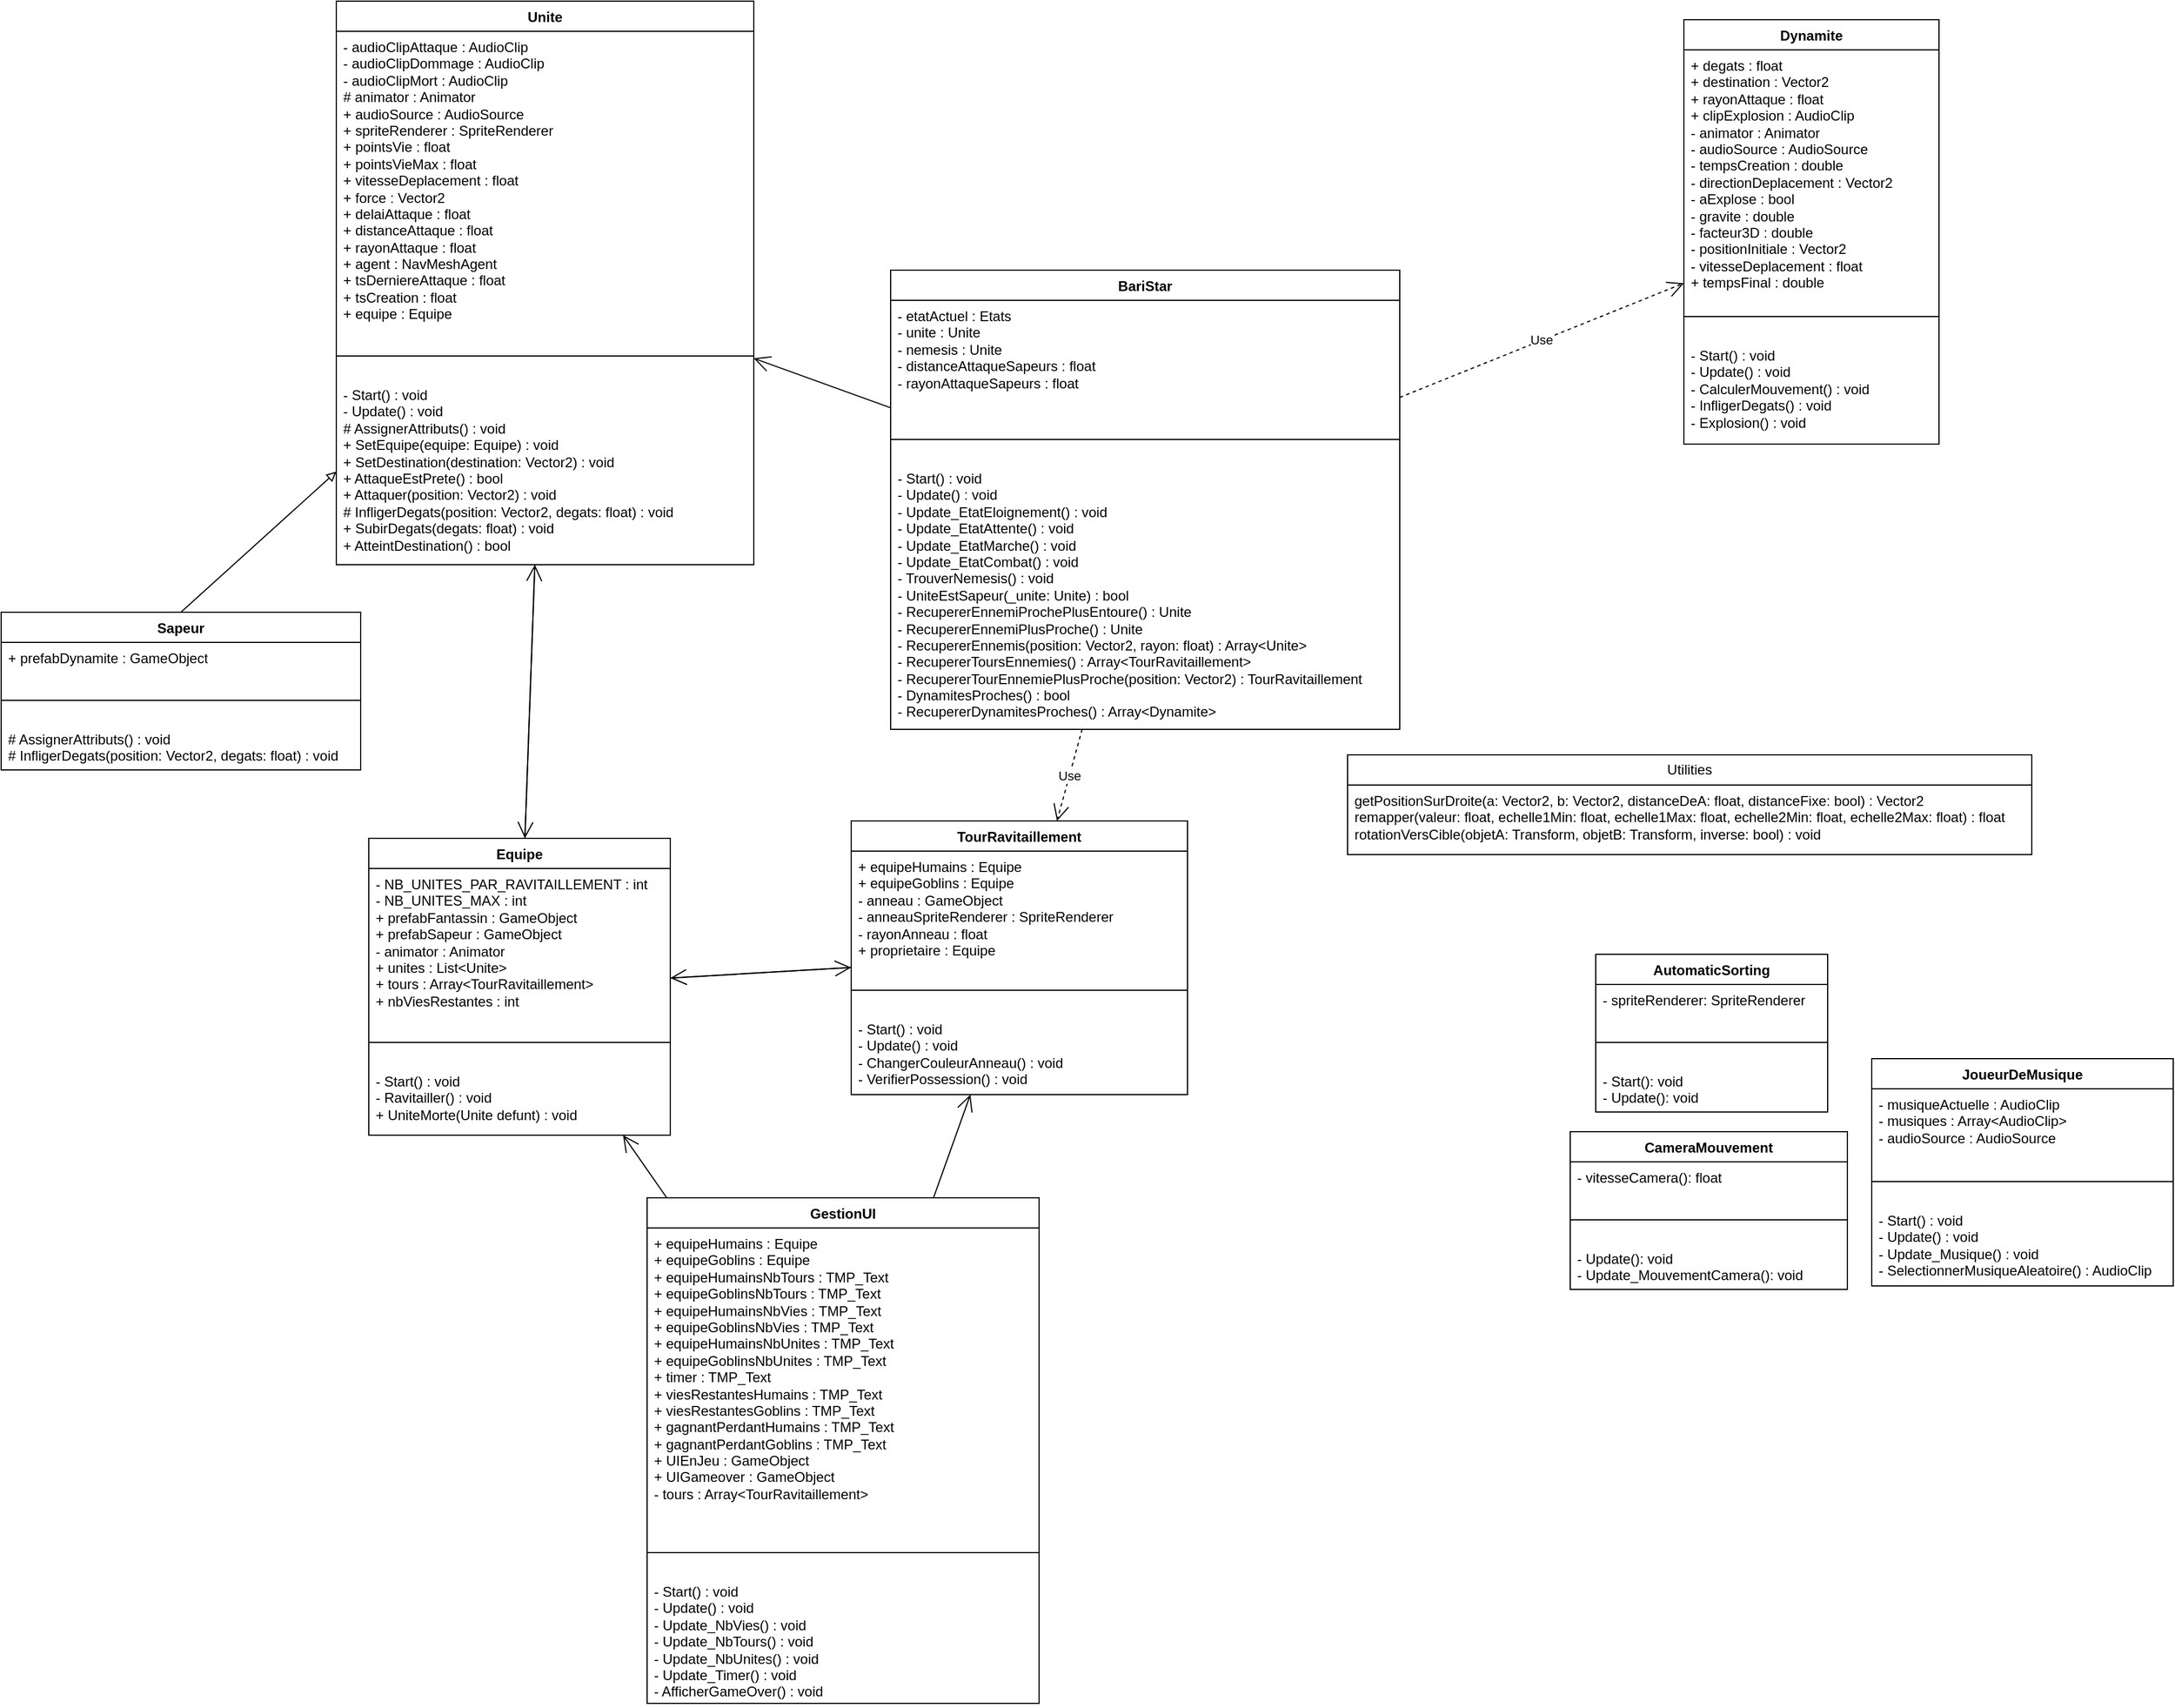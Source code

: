 <mxfile version="26.0.4">
  <diagram name="Page-1" id="-RaP4enKgM7m-6t5dI8a">
    <mxGraphModel dx="1247" dy="734" grid="1" gridSize="10" guides="1" tooltips="1" connect="1" arrows="1" fold="1" page="1" pageScale="1" pageWidth="827" pageHeight="1169" math="0" shadow="0">
      <root>
        <mxCell id="0" />
        <mxCell id="1" parent="0" />
        <mxCell id="BiOf2po6AiUSbacjIIIV-1" value="BariStar" style="swimlane;fontStyle=1;align=center;verticalAlign=top;childLayout=stackLayout;horizontal=1;startSize=26;horizontalStack=0;resizeParent=1;resizeParentMax=0;resizeLast=0;collapsible=1;marginBottom=0;whiteSpace=wrap;html=1;" parent="1" vertex="1">
          <mxGeometry x="787" y="232" width="439" height="396" as="geometry" />
        </mxCell>
        <mxCell id="BiOf2po6AiUSbacjIIIV-2" value="&lt;div&gt;&lt;span style=&quot;background-color: transparent; color: light-dark(rgb(0, 0, 0), rgb(255, 255, 255));&quot;&gt;- etatActuel : Etats&lt;/span&gt;&lt;br&gt;&lt;/div&gt;&lt;div&gt;- unite : Unite&lt;/div&gt;&lt;div&gt;- nemesis : Unite&lt;/div&gt;&lt;div&gt;- distanceAttaqueSapeurs : float&lt;/div&gt;&lt;div&gt;- rayonAttaqueSapeurs : float&lt;/div&gt;" style="text;strokeColor=none;fillColor=none;align=left;verticalAlign=top;spacingLeft=4;spacingRight=4;overflow=hidden;rotatable=0;points=[[0,0.5],[1,0.5]];portConstraint=eastwest;whiteSpace=wrap;html=1;" parent="BiOf2po6AiUSbacjIIIV-1" vertex="1">
          <mxGeometry y="26" width="439" height="100" as="geometry" />
        </mxCell>
        <mxCell id="BiOf2po6AiUSbacjIIIV-3" value="" style="line;strokeWidth=1;fillColor=none;align=left;verticalAlign=middle;spacingTop=-1;spacingLeft=3;spacingRight=3;rotatable=0;labelPosition=right;points=[];portConstraint=eastwest;strokeColor=inherit;" parent="BiOf2po6AiUSbacjIIIV-1" vertex="1">
          <mxGeometry y="126" width="439" height="40" as="geometry" />
        </mxCell>
        <mxCell id="BiOf2po6AiUSbacjIIIV-4" value="&lt;div&gt;- Start() : void&lt;/div&gt;&lt;div&gt;- Update() : void&lt;/div&gt;&lt;div&gt;- Update_EtatEloignement() : void&lt;/div&gt;&lt;div&gt;- Update_EtatAttente() : void&lt;/div&gt;&lt;div&gt;- Update_EtatMarche() : void&lt;/div&gt;&lt;div&gt;- Update_EtatCombat() : void&lt;/div&gt;&lt;div&gt;- TrouverNemesis() : void&lt;/div&gt;&lt;div&gt;- UniteEstSapeur(_unite: Unite) : bool&lt;/div&gt;&lt;div&gt;- RecupererEnnemiProchePlusEntoure() : Unite&lt;/div&gt;&lt;div&gt;- RecupererEnnemiPlusProche() : Unite&lt;/div&gt;&lt;div&gt;- RecupererEnnemis(position: Vector2, rayon: float) : Array&amp;lt;Unite&amp;gt;&lt;/div&gt;&lt;div&gt;- RecupererToursEnnemies() : Array&amp;lt;TourRavitaillement&amp;gt;&lt;/div&gt;&lt;div&gt;- RecupererTourEnnemiePlusProche(position: Vector2) : TourRavitaillement&lt;/div&gt;&lt;div&gt;- DynamitesProches() : bool&lt;/div&gt;&lt;div&gt;- RecupererDynamitesProches() : Array&amp;lt;Dynamite&amp;gt;&lt;/div&gt;" style="text;strokeColor=none;fillColor=none;align=left;verticalAlign=top;spacingLeft=4;spacingRight=4;overflow=hidden;rotatable=0;points=[[0,0.5],[1,0.5]];portConstraint=eastwest;whiteSpace=wrap;html=1;" parent="BiOf2po6AiUSbacjIIIV-1" vertex="1">
          <mxGeometry y="166" width="439" height="230" as="geometry" />
        </mxCell>
        <mxCell id="BiOf2po6AiUSbacjIIIV-5" value="AutomaticSorting" style="swimlane;fontStyle=1;align=center;verticalAlign=top;childLayout=stackLayout;horizontal=1;startSize=26;horizontalStack=0;resizeParent=1;resizeParentMax=0;resizeLast=0;collapsible=1;marginBottom=0;whiteSpace=wrap;html=1;" parent="1" vertex="1">
          <mxGeometry x="1395" y="822" width="200" height="136" as="geometry" />
        </mxCell>
        <mxCell id="BiOf2po6AiUSbacjIIIV-6" value="- spriteRenderer: SpriteRenderer" style="text;strokeColor=none;fillColor=none;align=left;verticalAlign=top;spacingLeft=4;spacingRight=4;overflow=hidden;rotatable=0;points=[[0,0.5],[1,0.5]];portConstraint=eastwest;whiteSpace=wrap;html=1;" parent="BiOf2po6AiUSbacjIIIV-5" vertex="1">
          <mxGeometry y="26" width="200" height="30" as="geometry" />
        </mxCell>
        <mxCell id="BiOf2po6AiUSbacjIIIV-7" value="" style="line;strokeWidth=1;fillColor=none;align=left;verticalAlign=middle;spacingTop=-1;spacingLeft=3;spacingRight=3;rotatable=0;labelPosition=right;points=[];portConstraint=eastwest;strokeColor=inherit;" parent="BiOf2po6AiUSbacjIIIV-5" vertex="1">
          <mxGeometry y="56" width="200" height="40" as="geometry" />
        </mxCell>
        <mxCell id="BiOf2po6AiUSbacjIIIV-8" value="- Start(): void&lt;div&gt;- Update(): void&lt;/div&gt;" style="text;strokeColor=none;fillColor=none;align=left;verticalAlign=top;spacingLeft=4;spacingRight=4;overflow=hidden;rotatable=0;points=[[0,0.5],[1,0.5]];portConstraint=eastwest;whiteSpace=wrap;html=1;" parent="BiOf2po6AiUSbacjIIIV-5" vertex="1">
          <mxGeometry y="96" width="200" height="40" as="geometry" />
        </mxCell>
        <mxCell id="BiOf2po6AiUSbacjIIIV-9" value="CameraMouvement" style="swimlane;fontStyle=1;align=center;verticalAlign=top;childLayout=stackLayout;horizontal=1;startSize=26;horizontalStack=0;resizeParent=1;resizeParentMax=0;resizeLast=0;collapsible=1;marginBottom=0;whiteSpace=wrap;html=1;" parent="1" vertex="1">
          <mxGeometry x="1373" y="975" width="239" height="136" as="geometry" />
        </mxCell>
        <mxCell id="BiOf2po6AiUSbacjIIIV-10" value="- vitesseCamera(): float" style="text;strokeColor=none;fillColor=none;align=left;verticalAlign=top;spacingLeft=4;spacingRight=4;overflow=hidden;rotatable=0;points=[[0,0.5],[1,0.5]];portConstraint=eastwest;whiteSpace=wrap;html=1;" parent="BiOf2po6AiUSbacjIIIV-9" vertex="1">
          <mxGeometry y="26" width="239" height="30" as="geometry" />
        </mxCell>
        <mxCell id="BiOf2po6AiUSbacjIIIV-11" value="" style="line;strokeWidth=1;fillColor=none;align=left;verticalAlign=middle;spacingTop=-1;spacingLeft=3;spacingRight=3;rotatable=0;labelPosition=right;points=[];portConstraint=eastwest;strokeColor=inherit;" parent="BiOf2po6AiUSbacjIIIV-9" vertex="1">
          <mxGeometry y="56" width="239" height="40" as="geometry" />
        </mxCell>
        <mxCell id="BiOf2po6AiUSbacjIIIV-12" value="- Update(): void&lt;div&gt;- Update_MouvementCamera(): void&lt;/div&gt;" style="text;strokeColor=none;fillColor=none;align=left;verticalAlign=top;spacingLeft=4;spacingRight=4;overflow=hidden;rotatable=0;points=[[0,0.5],[1,0.5]];portConstraint=eastwest;whiteSpace=wrap;html=1;" parent="BiOf2po6AiUSbacjIIIV-9" vertex="1">
          <mxGeometry y="96" width="239" height="40" as="geometry" />
        </mxCell>
        <mxCell id="BiOf2po6AiUSbacjIIIV-14" value="Dynamite" style="swimlane;fontStyle=1;align=center;verticalAlign=top;childLayout=stackLayout;horizontal=1;startSize=26;horizontalStack=0;resizeParent=1;resizeParentMax=0;resizeLast=0;collapsible=1;marginBottom=0;whiteSpace=wrap;html=1;" parent="1" vertex="1">
          <mxGeometry x="1471" y="16" width="220" height="366" as="geometry" />
        </mxCell>
        <mxCell id="BiOf2po6AiUSbacjIIIV-15" value="&lt;div&gt;+ degats : float&lt;/div&gt;&lt;div&gt;+ destination : Vector2&lt;/div&gt;&lt;div&gt;+ rayonAttaque : float&lt;/div&gt;&lt;div&gt;+ clipExplosion : AudioClip&lt;/div&gt;&lt;div&gt;- animator : Animator&lt;/div&gt;&lt;div&gt;- audioSource : AudioSource&lt;/div&gt;&lt;div&gt;- tempsCreation : double&lt;/div&gt;&lt;div&gt;- directionDeplacement : Vector2&lt;/div&gt;&lt;div&gt;- aExplose : bool&lt;/div&gt;&lt;div&gt;- gravite : double&lt;/div&gt;&lt;div&gt;- facteur3D : double&lt;/div&gt;&lt;div&gt;- positionInitiale : Vector2&lt;/div&gt;&lt;div&gt;- vitesseDeplacement : float&lt;/div&gt;&lt;div&gt;+ tempsFinal : double&lt;/div&gt;" style="text;strokeColor=none;fillColor=none;align=left;verticalAlign=top;spacingLeft=4;spacingRight=4;overflow=hidden;rotatable=0;points=[[0,0.5],[1,0.5]];portConstraint=eastwest;whiteSpace=wrap;html=1;" parent="BiOf2po6AiUSbacjIIIV-14" vertex="1">
          <mxGeometry y="26" width="220" height="210" as="geometry" />
        </mxCell>
        <mxCell id="BiOf2po6AiUSbacjIIIV-16" value="" style="line;strokeWidth=1;fillColor=none;align=left;verticalAlign=middle;spacingTop=-1;spacingLeft=3;spacingRight=3;rotatable=0;labelPosition=right;points=[];portConstraint=eastwest;strokeColor=inherit;" parent="BiOf2po6AiUSbacjIIIV-14" vertex="1">
          <mxGeometry y="236" width="220" height="40" as="geometry" />
        </mxCell>
        <mxCell id="BiOf2po6AiUSbacjIIIV-17" value="&lt;div&gt;- Start() : void&lt;/div&gt;&lt;div&gt;- Update() : void&lt;/div&gt;&lt;div&gt;- CalculerMouvement() : void&lt;/div&gt;&lt;div&gt;- InfligerDegats() : void&lt;/div&gt;&lt;div&gt;- Explosion() : void&lt;/div&gt;" style="text;strokeColor=none;fillColor=none;align=left;verticalAlign=top;spacingLeft=4;spacingRight=4;overflow=hidden;rotatable=0;points=[[0,0.5],[1,0.5]];portConstraint=eastwest;whiteSpace=wrap;html=1;" parent="BiOf2po6AiUSbacjIIIV-14" vertex="1">
          <mxGeometry y="276" width="220" height="90" as="geometry" />
        </mxCell>
        <mxCell id="BiOf2po6AiUSbacjIIIV-18" value="Equipe" style="swimlane;fontStyle=1;align=center;verticalAlign=top;childLayout=stackLayout;horizontal=1;startSize=26;horizontalStack=0;resizeParent=1;resizeParentMax=0;resizeLast=0;collapsible=1;marginBottom=0;whiteSpace=wrap;html=1;" parent="1" vertex="1">
          <mxGeometry x="337" y="722" width="260" height="256" as="geometry" />
        </mxCell>
        <mxCell id="BiOf2po6AiUSbacjIIIV-19" value="&lt;div&gt;- NB_UNITES_PAR_RAVITAILLEMENT : int&lt;/div&gt;&lt;div&gt;- NB_UNITES_MAX : int&lt;/div&gt;&lt;div&gt;+ prefabFantassin : GameObject&lt;/div&gt;&lt;div&gt;+ prefabSapeur : GameObject&lt;/div&gt;&lt;div&gt;- animator : Animator&lt;/div&gt;&lt;div&gt;+ unites : List&amp;lt;Unite&amp;gt;&lt;/div&gt;&lt;div&gt;+ tours : Array&amp;lt;TourRavitaillement&amp;gt;&lt;/div&gt;&lt;div&gt;+ nbViesRestantes : int&lt;/div&gt;" style="text;strokeColor=none;fillColor=none;align=left;verticalAlign=top;spacingLeft=4;spacingRight=4;overflow=hidden;rotatable=0;points=[[0,0.5],[1,0.5]];portConstraint=eastwest;whiteSpace=wrap;html=1;" parent="BiOf2po6AiUSbacjIIIV-18" vertex="1">
          <mxGeometry y="26" width="260" height="130" as="geometry" />
        </mxCell>
        <mxCell id="BiOf2po6AiUSbacjIIIV-20" value="" style="line;strokeWidth=1;fillColor=none;align=left;verticalAlign=middle;spacingTop=-1;spacingLeft=3;spacingRight=3;rotatable=0;labelPosition=right;points=[];portConstraint=eastwest;strokeColor=inherit;" parent="BiOf2po6AiUSbacjIIIV-18" vertex="1">
          <mxGeometry y="156" width="260" height="40" as="geometry" />
        </mxCell>
        <mxCell id="BiOf2po6AiUSbacjIIIV-21" value="&lt;div&gt;- Start() : void&lt;/div&gt;&lt;div&gt;- Ravitailler() : void&lt;/div&gt;&lt;div&gt;+ UniteMorte(Unite defunt) : void&lt;/div&gt;" style="text;strokeColor=none;fillColor=none;align=left;verticalAlign=top;spacingLeft=4;spacingRight=4;overflow=hidden;rotatable=0;points=[[0,0.5],[1,0.5]];portConstraint=eastwest;whiteSpace=wrap;html=1;" parent="BiOf2po6AiUSbacjIIIV-18" vertex="1">
          <mxGeometry y="196" width="260" height="60" as="geometry" />
        </mxCell>
        <mxCell id="BiOf2po6AiUSbacjIIIV-22" value="JoueurDeMusique" style="swimlane;fontStyle=1;align=center;verticalAlign=top;childLayout=stackLayout;horizontal=1;startSize=26;horizontalStack=0;resizeParent=1;resizeParentMax=0;resizeLast=0;collapsible=1;marginBottom=0;whiteSpace=wrap;html=1;" parent="1" vertex="1">
          <mxGeometry x="1633" y="912" width="260" height="196" as="geometry" />
        </mxCell>
        <mxCell id="BiOf2po6AiUSbacjIIIV-23" value="&lt;div&gt;- musiqueActuelle : AudioClip&lt;/div&gt;&lt;div&gt;- musiques : Array&amp;lt;AudioClip&amp;gt;&lt;/div&gt;&lt;div&gt;- audioSource : AudioSource&lt;/div&gt;" style="text;strokeColor=none;fillColor=none;align=left;verticalAlign=top;spacingLeft=4;spacingRight=4;overflow=hidden;rotatable=0;points=[[0,0.5],[1,0.5]];portConstraint=eastwest;whiteSpace=wrap;html=1;" parent="BiOf2po6AiUSbacjIIIV-22" vertex="1">
          <mxGeometry y="26" width="260" height="60" as="geometry" />
        </mxCell>
        <mxCell id="BiOf2po6AiUSbacjIIIV-24" value="" style="line;strokeWidth=1;fillColor=none;align=left;verticalAlign=middle;spacingTop=-1;spacingLeft=3;spacingRight=3;rotatable=0;labelPosition=right;points=[];portConstraint=eastwest;strokeColor=inherit;" parent="BiOf2po6AiUSbacjIIIV-22" vertex="1">
          <mxGeometry y="86" width="260" height="40" as="geometry" />
        </mxCell>
        <mxCell id="BiOf2po6AiUSbacjIIIV-25" value="&lt;div&gt;- Start() : void&lt;/div&gt;&lt;div&gt;- Update() : void&lt;/div&gt;&lt;div&gt;- Update_Musique() : void&lt;/div&gt;&lt;div&gt;- SelectionnerMusiqueAleatoire() : AudioClip&lt;/div&gt;" style="text;strokeColor=none;fillColor=none;align=left;verticalAlign=top;spacingLeft=4;spacingRight=4;overflow=hidden;rotatable=0;points=[[0,0.5],[1,0.5]];portConstraint=eastwest;whiteSpace=wrap;html=1;" parent="BiOf2po6AiUSbacjIIIV-22" vertex="1">
          <mxGeometry y="126" width="260" height="70" as="geometry" />
        </mxCell>
        <mxCell id="BiOf2po6AiUSbacjIIIV-26" value="Sapeur" style="swimlane;fontStyle=1;align=center;verticalAlign=top;childLayout=stackLayout;horizontal=1;startSize=26;horizontalStack=0;resizeParent=1;resizeParentMax=0;resizeLast=0;collapsible=1;marginBottom=0;whiteSpace=wrap;html=1;" parent="1" vertex="1">
          <mxGeometry x="20" y="527" width="310" height="136" as="geometry" />
        </mxCell>
        <mxCell id="BiOf2po6AiUSbacjIIIV-27" value="+ prefabDynamite : GameObject" style="text;strokeColor=none;fillColor=none;align=left;verticalAlign=top;spacingLeft=4;spacingRight=4;overflow=hidden;rotatable=0;points=[[0,0.5],[1,0.5]];portConstraint=eastwest;whiteSpace=wrap;html=1;" parent="BiOf2po6AiUSbacjIIIV-26" vertex="1">
          <mxGeometry y="26" width="310" height="30" as="geometry" />
        </mxCell>
        <mxCell id="BiOf2po6AiUSbacjIIIV-28" value="" style="line;strokeWidth=1;fillColor=none;align=left;verticalAlign=middle;spacingTop=-1;spacingLeft=3;spacingRight=3;rotatable=0;labelPosition=right;points=[];portConstraint=eastwest;strokeColor=inherit;" parent="BiOf2po6AiUSbacjIIIV-26" vertex="1">
          <mxGeometry y="56" width="310" height="40" as="geometry" />
        </mxCell>
        <mxCell id="BiOf2po6AiUSbacjIIIV-29" value="&lt;div&gt;# AssignerAttributs() : void&lt;/div&gt;&lt;div&gt;# InfligerDegats(position: Vector2, degats: float) : void&lt;/div&gt;" style="text;strokeColor=none;fillColor=none;align=left;verticalAlign=top;spacingLeft=4;spacingRight=4;overflow=hidden;rotatable=0;points=[[0,0.5],[1,0.5]];portConstraint=eastwest;whiteSpace=wrap;html=1;" parent="BiOf2po6AiUSbacjIIIV-26" vertex="1">
          <mxGeometry y="96" width="310" height="40" as="geometry" />
        </mxCell>
        <mxCell id="BiOf2po6AiUSbacjIIIV-30" value="TourRavitaillement" style="swimlane;fontStyle=1;align=center;verticalAlign=top;childLayout=stackLayout;horizontal=1;startSize=26;horizontalStack=0;resizeParent=1;resizeParentMax=0;resizeLast=0;collapsible=1;marginBottom=0;whiteSpace=wrap;html=1;" parent="1" vertex="1">
          <mxGeometry x="753" y="707" width="290" height="236" as="geometry" />
        </mxCell>
        <mxCell id="BiOf2po6AiUSbacjIIIV-31" value="&lt;div&gt;+ equipeHumains : Equipe&lt;/div&gt;&lt;div&gt;+ equipeGoblins : Equipe&lt;/div&gt;&lt;div&gt;- anneau : GameObject&lt;/div&gt;&lt;div&gt;- anneauSpriteRenderer : SpriteRenderer&lt;/div&gt;&lt;div&gt;- rayonAnneau : float&lt;/div&gt;&lt;div&gt;+ proprietaire : Equipe&lt;/div&gt;" style="text;strokeColor=none;fillColor=none;align=left;verticalAlign=top;spacingLeft=4;spacingRight=4;overflow=hidden;rotatable=0;points=[[0,0.5],[1,0.5]];portConstraint=eastwest;whiteSpace=wrap;html=1;" parent="BiOf2po6AiUSbacjIIIV-30" vertex="1">
          <mxGeometry y="26" width="290" height="100" as="geometry" />
        </mxCell>
        <mxCell id="BiOf2po6AiUSbacjIIIV-32" value="" style="line;strokeWidth=1;fillColor=none;align=left;verticalAlign=middle;spacingTop=-1;spacingLeft=3;spacingRight=3;rotatable=0;labelPosition=right;points=[];portConstraint=eastwest;strokeColor=inherit;" parent="BiOf2po6AiUSbacjIIIV-30" vertex="1">
          <mxGeometry y="126" width="290" height="40" as="geometry" />
        </mxCell>
        <mxCell id="BiOf2po6AiUSbacjIIIV-33" value="&lt;div&gt;- Start() : void&lt;/div&gt;&lt;div&gt;- Update() : void&lt;/div&gt;&lt;div&gt;- ChangerCouleurAnneau() : void&lt;/div&gt;&lt;div&gt;- VerifierPossession() : void&lt;/div&gt;" style="text;strokeColor=none;fillColor=none;align=left;verticalAlign=top;spacingLeft=4;spacingRight=4;overflow=hidden;rotatable=0;points=[[0,0.5],[1,0.5]];portConstraint=eastwest;whiteSpace=wrap;html=1;" parent="BiOf2po6AiUSbacjIIIV-30" vertex="1">
          <mxGeometry y="166" width="290" height="70" as="geometry" />
        </mxCell>
        <mxCell id="BiOf2po6AiUSbacjIIIV-34" value="Unite" style="swimlane;fontStyle=1;align=center;verticalAlign=top;childLayout=stackLayout;horizontal=1;startSize=26;horizontalStack=0;resizeParent=1;resizeParentMax=0;resizeLast=0;collapsible=1;marginBottom=0;whiteSpace=wrap;html=1;" parent="1" vertex="1">
          <mxGeometry x="309" width="360" height="486" as="geometry" />
        </mxCell>
        <mxCell id="BiOf2po6AiUSbacjIIIV-35" value="&lt;div&gt;- audioClipAttaque : AudioClip&lt;/div&gt;&lt;div&gt;- audioClipDommage : AudioClip&lt;/div&gt;&lt;div&gt;- audioClipMort : AudioClip&lt;/div&gt;&lt;div&gt;# animator : Animator&lt;/div&gt;&lt;div&gt;+ audioSource : AudioSource&lt;/div&gt;&lt;div&gt;+ spriteRenderer : SpriteRenderer&lt;/div&gt;&lt;div&gt;&lt;span style=&quot;background-color: transparent; color: light-dark(rgb(0, 0, 0), rgb(255, 255, 255));&quot;&gt;+&lt;/span&gt;&lt;span style=&quot;background-color: transparent; color: light-dark(rgb(0, 0, 0), rgb(255, 255, 255));&quot;&gt;&amp;nbsp;&lt;/span&gt;pointsVie : float&lt;/div&gt;&lt;div&gt;&lt;span style=&quot;background-color: transparent; color: light-dark(rgb(0, 0, 0), rgb(255, 255, 255));&quot;&gt;+&lt;/span&gt;&lt;span style=&quot;background-color: transparent; color: light-dark(rgb(0, 0, 0), rgb(255, 255, 255));&quot;&gt;&amp;nbsp;&lt;/span&gt;pointsVieMax : float&lt;/div&gt;&lt;div&gt;&lt;span style=&quot;background-color: transparent; color: light-dark(rgb(0, 0, 0), rgb(255, 255, 255));&quot;&gt;+&lt;/span&gt;&lt;span style=&quot;background-color: transparent; color: light-dark(rgb(0, 0, 0), rgb(255, 255, 255));&quot;&gt;&amp;nbsp;&lt;/span&gt;vitesseDeplacement : float&lt;/div&gt;&lt;div&gt;&lt;span style=&quot;background-color: transparent; color: light-dark(rgb(0, 0, 0), rgb(255, 255, 255));&quot;&gt;+&lt;/span&gt;&lt;span style=&quot;background-color: transparent; color: light-dark(rgb(0, 0, 0), rgb(255, 255, 255));&quot;&gt;&amp;nbsp;&lt;/span&gt;force : Vector2&lt;/div&gt;&lt;div&gt;&lt;span style=&quot;background-color: transparent; color: light-dark(rgb(0, 0, 0), rgb(255, 255, 255));&quot;&gt;+&lt;/span&gt;&lt;span style=&quot;background-color: transparent; color: light-dark(rgb(0, 0, 0), rgb(255, 255, 255));&quot;&gt;&amp;nbsp;&lt;/span&gt;delaiAttaque : float&lt;/div&gt;&lt;div&gt;&lt;span style=&quot;background-color: transparent; color: light-dark(rgb(0, 0, 0), rgb(255, 255, 255));&quot;&gt;+&lt;/span&gt;&lt;span style=&quot;background-color: transparent; color: light-dark(rgb(0, 0, 0), rgb(255, 255, 255));&quot;&gt;&amp;nbsp;&lt;/span&gt;distanceAttaque : float&lt;/div&gt;&lt;div&gt;&lt;span style=&quot;background-color: transparent; color: light-dark(rgb(0, 0, 0), rgb(255, 255, 255));&quot;&gt;+&lt;/span&gt;&lt;span style=&quot;background-color: transparent; color: light-dark(rgb(0, 0, 0), rgb(255, 255, 255));&quot;&gt;&amp;nbsp;&lt;/span&gt;rayonAttaque : float&lt;/div&gt;&lt;div&gt;&lt;span style=&quot;background-color: transparent; color: light-dark(rgb(0, 0, 0), rgb(255, 255, 255));&quot;&gt;+&lt;/span&gt;&lt;span style=&quot;background-color: transparent; color: light-dark(rgb(0, 0, 0), rgb(255, 255, 255));&quot;&gt;&amp;nbsp;&lt;/span&gt;agent : NavMeshAgent&lt;/div&gt;&lt;div&gt;&lt;span style=&quot;background-color: transparent; color: light-dark(rgb(0, 0, 0), rgb(255, 255, 255));&quot;&gt;+&lt;/span&gt;&lt;span style=&quot;background-color: transparent; color: light-dark(rgb(0, 0, 0), rgb(255, 255, 255));&quot;&gt;&amp;nbsp;&lt;/span&gt;tsDerniereAttaque : float&lt;/div&gt;&lt;div&gt;&lt;span style=&quot;background-color: transparent; color: light-dark(rgb(0, 0, 0), rgb(255, 255, 255));&quot;&gt;+&lt;/span&gt;&lt;span style=&quot;background-color: transparent; color: light-dark(rgb(0, 0, 0), rgb(255, 255, 255));&quot;&gt;&amp;nbsp;&lt;/span&gt;tsCreation : float&lt;/div&gt;&lt;div&gt;&lt;span style=&quot;background-color: transparent; color: light-dark(rgb(0, 0, 0), rgb(255, 255, 255));&quot;&gt;+&lt;/span&gt;&lt;span style=&quot;background-color: transparent; color: light-dark(rgb(0, 0, 0), rgb(255, 255, 255));&quot;&gt;&amp;nbsp;&lt;/span&gt;equipe : Equipe&lt;/div&gt;" style="text;strokeColor=none;fillColor=none;align=left;verticalAlign=top;spacingLeft=4;spacingRight=4;overflow=hidden;rotatable=0;points=[[0,0.5],[1,0.5]];portConstraint=eastwest;whiteSpace=wrap;html=1;" parent="BiOf2po6AiUSbacjIIIV-34" vertex="1">
          <mxGeometry y="26" width="360" height="260" as="geometry" />
        </mxCell>
        <mxCell id="BiOf2po6AiUSbacjIIIV-36" value="" style="line;strokeWidth=1;fillColor=none;align=left;verticalAlign=middle;spacingTop=-1;spacingLeft=3;spacingRight=3;rotatable=0;labelPosition=right;points=[];portConstraint=eastwest;strokeColor=inherit;" parent="BiOf2po6AiUSbacjIIIV-34" vertex="1">
          <mxGeometry y="286" width="360" height="40" as="geometry" />
        </mxCell>
        <mxCell id="BiOf2po6AiUSbacjIIIV-37" value="&lt;div&gt;- Start() : void&lt;/div&gt;&lt;div&gt;- Update() : void&lt;/div&gt;&lt;div&gt;# AssignerAttributs() : void&lt;/div&gt;&lt;div&gt;+ SetEquipe(equipe: Equipe) : void&lt;/div&gt;&lt;div&gt;+ SetDestination(destination:&amp;nbsp;&lt;span style=&quot;background-color: transparent; color: light-dark(rgb(0, 0, 0), rgb(255, 255, 255));&quot;&gt;Vector2&lt;/span&gt;&lt;span style=&quot;background-color: transparent; color: light-dark(rgb(0, 0, 0), rgb(255, 255, 255));&quot;&gt;) : void&lt;/span&gt;&lt;/div&gt;&lt;div&gt;+ AttaqueEstPrete() : bool&lt;/div&gt;&lt;div&gt;+ Attaquer(position:&amp;nbsp;&lt;span style=&quot;background-color: transparent; color: light-dark(rgb(0, 0, 0), rgb(255, 255, 255));&quot;&gt;Vector2&lt;/span&gt;&lt;span style=&quot;background-color: transparent; color: light-dark(rgb(0, 0, 0), rgb(255, 255, 255));&quot;&gt;) : void&lt;/span&gt;&lt;/div&gt;&lt;div&gt;# InfligerDegats(position:&amp;nbsp;&lt;span style=&quot;background-color: transparent; color: light-dark(rgb(0, 0, 0), rgb(255, 255, 255));&quot;&gt;Vector2&lt;/span&gt;&lt;span style=&quot;background-color: transparent; color: light-dark(rgb(0, 0, 0), rgb(255, 255, 255));&quot;&gt;, degats:&amp;nbsp;&lt;/span&gt;&lt;span style=&quot;background-color: transparent; color: light-dark(rgb(0, 0, 0), rgb(255, 255, 255));&quot;&gt;float&lt;/span&gt;&lt;span style=&quot;background-color: transparent; color: light-dark(rgb(0, 0, 0), rgb(255, 255, 255));&quot;&gt;) : void&lt;/span&gt;&lt;/div&gt;&lt;div&gt;+ SubirDegats(degats: float) : void&lt;/div&gt;&lt;div&gt;+ AtteintDestination() : bool&lt;/div&gt;" style="text;strokeColor=none;fillColor=none;align=left;verticalAlign=top;spacingLeft=4;spacingRight=4;overflow=hidden;rotatable=0;points=[[0,0.5],[1,0.5]];portConstraint=eastwest;whiteSpace=wrap;html=1;" parent="BiOf2po6AiUSbacjIIIV-34" vertex="1">
          <mxGeometry y="326" width="360" height="160" as="geometry" />
        </mxCell>
        <mxCell id="BiOf2po6AiUSbacjIIIV-42" value="Utilities" style="swimlane;fontStyle=0;childLayout=stackLayout;horizontal=1;startSize=26;fillColor=none;horizontalStack=0;resizeParent=1;resizeParentMax=0;resizeLast=0;collapsible=1;marginBottom=0;whiteSpace=wrap;html=1;" parent="1" vertex="1">
          <mxGeometry x="1181" y="650" width="590" height="86" as="geometry" />
        </mxCell>
        <mxCell id="BiOf2po6AiUSbacjIIIV-43" value="&lt;div&gt;&lt;div&gt;getPositionSurDroite(a: Vector2, b: Vector2, distanceDeA: float, distanceFixe: bool) : Vector2&lt;/div&gt;&lt;div&gt;remapper(valeur: float, echelle1Min: float, echelle1Max: float, echelle2Min: float, echelle2Max: float) : float&lt;/div&gt;&lt;div&gt;rotationVersCible(objetA: Transform, objetB: Transform, inverse: bool) : void&lt;/div&gt;&lt;/div&gt;" style="text;strokeColor=none;fillColor=none;align=left;verticalAlign=top;spacingLeft=4;spacingRight=4;overflow=hidden;rotatable=0;points=[[0,0.5],[1,0.5]];portConstraint=eastwest;whiteSpace=wrap;html=1;" parent="BiOf2po6AiUSbacjIIIV-42" vertex="1">
          <mxGeometry y="26" width="590" height="60" as="geometry" />
        </mxCell>
        <mxCell id="PJHgy2r0nYmPxbBbY7S4-1" value="" style="endArrow=block;html=1;rounded=0;exitX=0.5;exitY=0;exitDx=0;exitDy=0;strokeColor=default;endFill=0;" parent="1" source="BiOf2po6AiUSbacjIIIV-26" target="BiOf2po6AiUSbacjIIIV-34" edge="1">
          <mxGeometry width="50" height="50" relative="1" as="geometry">
            <mxPoint x="755" y="682" as="sourcePoint" />
            <mxPoint x="805" y="632" as="targetPoint" />
          </mxGeometry>
        </mxCell>
        <mxCell id="PJHgy2r0nYmPxbBbY7S4-2" value="" style="endArrow=open;endFill=1;endSize=12;html=1;rounded=0;" parent="1" source="BiOf2po6AiUSbacjIIIV-18" target="BiOf2po6AiUSbacjIIIV-34" edge="1">
          <mxGeometry width="160" relative="1" as="geometry">
            <mxPoint x="920" y="515" as="sourcePoint" />
            <mxPoint x="1117" y="552" as="targetPoint" />
          </mxGeometry>
        </mxCell>
        <mxCell id="PJHgy2r0nYmPxbBbY7S4-3" value="" style="endArrow=open;endFill=1;endSize=12;html=1;rounded=0;" parent="1" source="BiOf2po6AiUSbacjIIIV-18" target="BiOf2po6AiUSbacjIIIV-30" edge="1">
          <mxGeometry width="160" relative="1" as="geometry">
            <mxPoint x="1214" y="699" as="sourcePoint" />
            <mxPoint x="1374" y="699" as="targetPoint" />
          </mxGeometry>
        </mxCell>
        <mxCell id="PJHgy2r0nYmPxbBbY7S4-4" value="" style="endArrow=open;endFill=1;endSize=12;html=1;rounded=0;" parent="1" source="BiOf2po6AiUSbacjIIIV-30" target="BiOf2po6AiUSbacjIIIV-18" edge="1">
          <mxGeometry width="160" relative="1" as="geometry">
            <mxPoint x="834" y="1033" as="sourcePoint" />
            <mxPoint x="994" y="1033" as="targetPoint" />
          </mxGeometry>
        </mxCell>
        <mxCell id="PJHgy2r0nYmPxbBbY7S4-5" value="" style="endArrow=open;endFill=1;endSize=12;html=1;rounded=0;" parent="1" source="BiOf2po6AiUSbacjIIIV-34" target="BiOf2po6AiUSbacjIIIV-18" edge="1">
          <mxGeometry width="160" relative="1" as="geometry">
            <mxPoint x="856" y="989" as="sourcePoint" />
            <mxPoint x="1016" y="989" as="targetPoint" />
          </mxGeometry>
        </mxCell>
        <mxCell id="PJHgy2r0nYmPxbBbY7S4-6" value="" style="endArrow=open;endFill=1;endSize=12;html=1;rounded=0;" parent="1" source="BiOf2po6AiUSbacjIIIV-1" target="BiOf2po6AiUSbacjIIIV-34" edge="1">
          <mxGeometry width="160" relative="1" as="geometry">
            <mxPoint x="814" y="1029" as="sourcePoint" />
            <mxPoint x="974" y="1029" as="targetPoint" />
          </mxGeometry>
        </mxCell>
        <mxCell id="PJHgy2r0nYmPxbBbY7S4-7" value="Use" style="endArrow=open;endSize=12;dashed=1;html=1;rounded=0;" parent="1" source="BiOf2po6AiUSbacjIIIV-1" target="BiOf2po6AiUSbacjIIIV-30" edge="1">
          <mxGeometry width="160" relative="1" as="geometry">
            <mxPoint x="644" y="1005" as="sourcePoint" />
            <mxPoint x="804" y="1005" as="targetPoint" />
          </mxGeometry>
        </mxCell>
        <mxCell id="PJHgy2r0nYmPxbBbY7S4-8" value="Use" style="endArrow=open;endSize=12;dashed=1;html=1;rounded=0;" parent="1" source="BiOf2po6AiUSbacjIIIV-1" target="BiOf2po6AiUSbacjIIIV-14" edge="1">
          <mxGeometry width="160" relative="1" as="geometry">
            <mxPoint x="896" y="1037" as="sourcePoint" />
            <mxPoint x="1056" y="1037" as="targetPoint" />
          </mxGeometry>
        </mxCell>
        <mxCell id="PJHgy2r0nYmPxbBbY7S4-9" value="GestionUI" style="swimlane;fontStyle=1;align=center;verticalAlign=top;childLayout=stackLayout;horizontal=1;startSize=26;horizontalStack=0;resizeParent=1;resizeParentMax=0;resizeLast=0;collapsible=1;marginBottom=0;whiteSpace=wrap;html=1;" parent="1" vertex="1">
          <mxGeometry x="577" y="1032" width="338" height="436" as="geometry" />
        </mxCell>
        <mxCell id="PJHgy2r0nYmPxbBbY7S4-10" value="&lt;div&gt;+ equipeHumains : Equipe&lt;/div&gt;&lt;div&gt;&lt;span style=&quot;background-color: transparent; color: light-dark(rgb(0, 0, 0), rgb(255, 255, 255));&quot;&gt;+&lt;/span&gt;&lt;span style=&quot;background-color: transparent; color: light-dark(rgb(0, 0, 0), rgb(255, 255, 255));&quot;&gt;&amp;nbsp;&lt;/span&gt;equipeGoblins : Equipe&lt;/div&gt;&lt;div&gt;&lt;span style=&quot;background-color: transparent; color: light-dark(rgb(0, 0, 0), rgb(255, 255, 255));&quot;&gt;+&lt;/span&gt;&lt;span style=&quot;background-color: transparent; color: light-dark(rgb(0, 0, 0), rgb(255, 255, 255));&quot;&gt;&amp;nbsp;&lt;/span&gt;equipeHumainsNbTours : TMP_Text&lt;/div&gt;&lt;div&gt;&lt;span style=&quot;background-color: transparent; color: light-dark(rgb(0, 0, 0), rgb(255, 255, 255));&quot;&gt;+&lt;/span&gt;&lt;span style=&quot;background-color: transparent; color: light-dark(rgb(0, 0, 0), rgb(255, 255, 255));&quot;&gt;&amp;nbsp;&lt;/span&gt;equipeGoblinsNbTours : TMP_Text&lt;/div&gt;&lt;div&gt;&lt;span style=&quot;background-color: transparent; color: light-dark(rgb(0, 0, 0), rgb(255, 255, 255));&quot;&gt;+&lt;/span&gt;&lt;span style=&quot;background-color: transparent; color: light-dark(rgb(0, 0, 0), rgb(255, 255, 255));&quot;&gt;&amp;nbsp;&lt;/span&gt;equipeHumainsNbVies : TMP_Text&lt;/div&gt;&lt;div&gt;&lt;span style=&quot;background-color: transparent; color: light-dark(rgb(0, 0, 0), rgb(255, 255, 255));&quot;&gt;+&lt;/span&gt;&lt;span style=&quot;background-color: transparent; color: light-dark(rgb(0, 0, 0), rgb(255, 255, 255));&quot;&gt;&amp;nbsp;&lt;/span&gt;equipeGoblinsNbVies : TMP_Text&lt;/div&gt;&lt;div&gt;&lt;span style=&quot;background-color: transparent; color: light-dark(rgb(0, 0, 0), rgb(255, 255, 255));&quot;&gt;+&lt;/span&gt;&lt;span style=&quot;background-color: transparent; color: light-dark(rgb(0, 0, 0), rgb(255, 255, 255));&quot;&gt;&amp;nbsp;&lt;/span&gt;equipeHumainsNbUnites : TMP_Text&lt;/div&gt;&lt;div&gt;&lt;span style=&quot;background-color: transparent; color: light-dark(rgb(0, 0, 0), rgb(255, 255, 255));&quot;&gt;+&lt;/span&gt;&lt;span style=&quot;background-color: transparent; color: light-dark(rgb(0, 0, 0), rgb(255, 255, 255));&quot;&gt;&amp;nbsp;&lt;/span&gt;equipeGoblinsNbUnites : TMP_Text&lt;/div&gt;&lt;div&gt;&lt;span style=&quot;background-color: transparent; color: light-dark(rgb(0, 0, 0), rgb(255, 255, 255));&quot;&gt;+&lt;/span&gt;&lt;span style=&quot;background-color: transparent; color: light-dark(rgb(0, 0, 0), rgb(255, 255, 255));&quot;&gt;&amp;nbsp;&lt;/span&gt;timer : TMP_Text&lt;/div&gt;&lt;div&gt;&lt;span style=&quot;background-color: transparent; color: light-dark(rgb(0, 0, 0), rgb(255, 255, 255));&quot;&gt;+&lt;/span&gt;&lt;span style=&quot;background-color: transparent; color: light-dark(rgb(0, 0, 0), rgb(255, 255, 255));&quot;&gt;&amp;nbsp;&lt;/span&gt;viesRestantesHumains : TMP_Text&lt;/div&gt;&lt;div&gt;&lt;span style=&quot;background-color: transparent; color: light-dark(rgb(0, 0, 0), rgb(255, 255, 255));&quot;&gt;+&lt;/span&gt;&lt;span style=&quot;background-color: transparent; color: light-dark(rgb(0, 0, 0), rgb(255, 255, 255));&quot;&gt;&amp;nbsp;&lt;/span&gt;viesRestantesGoblins : TMP_Text&lt;/div&gt;&lt;div&gt;&lt;span style=&quot;background-color: transparent; color: light-dark(rgb(0, 0, 0), rgb(255, 255, 255));&quot;&gt;+&lt;/span&gt;&lt;span style=&quot;background-color: transparent; color: light-dark(rgb(0, 0, 0), rgb(255, 255, 255));&quot;&gt;&amp;nbsp;&lt;/span&gt;gagnantPerdantHumains : TMP_Text&lt;/div&gt;&lt;div&gt;&lt;span style=&quot;background-color: transparent; color: light-dark(rgb(0, 0, 0), rgb(255, 255, 255));&quot;&gt;+&lt;/span&gt;&lt;span style=&quot;background-color: transparent; color: light-dark(rgb(0, 0, 0), rgb(255, 255, 255));&quot;&gt;&amp;nbsp;&lt;/span&gt;gagnantPerdantGoblins : TMP_Text&lt;/div&gt;&lt;div&gt;&lt;span style=&quot;background-color: transparent; color: light-dark(rgb(0, 0, 0), rgb(255, 255, 255));&quot;&gt;+&lt;/span&gt;&lt;span style=&quot;background-color: transparent; color: light-dark(rgb(0, 0, 0), rgb(255, 255, 255));&quot;&gt;&amp;nbsp;&lt;/span&gt;UIEnJeu : GameObject&lt;/div&gt;&lt;div&gt;&lt;span style=&quot;background-color: transparent; color: light-dark(rgb(0, 0, 0), rgb(255, 255, 255));&quot;&gt;+&lt;/span&gt;&lt;span style=&quot;background-color: transparent; color: light-dark(rgb(0, 0, 0), rgb(255, 255, 255));&quot;&gt;&amp;nbsp;&lt;/span&gt;UIGameover : GameObject&lt;/div&gt;&lt;div&gt;- tours : Array&amp;lt;TourRavitaillement&amp;gt;&lt;br&gt;&lt;/div&gt;" style="text;strokeColor=none;fillColor=none;align=left;verticalAlign=top;spacingLeft=4;spacingRight=4;overflow=hidden;rotatable=0;points=[[0,0.5],[1,0.5]];portConstraint=eastwest;whiteSpace=wrap;html=1;" parent="PJHgy2r0nYmPxbBbY7S4-9" vertex="1">
          <mxGeometry y="26" width="338" height="260" as="geometry" />
        </mxCell>
        <mxCell id="PJHgy2r0nYmPxbBbY7S4-11" value="" style="line;strokeWidth=1;fillColor=none;align=left;verticalAlign=middle;spacingTop=-1;spacingLeft=3;spacingRight=3;rotatable=0;labelPosition=right;points=[];portConstraint=eastwest;strokeColor=inherit;" parent="PJHgy2r0nYmPxbBbY7S4-9" vertex="1">
          <mxGeometry y="286" width="338" height="40" as="geometry" />
        </mxCell>
        <mxCell id="PJHgy2r0nYmPxbBbY7S4-12" value="&lt;div&gt;- Start() : void&lt;/div&gt;&lt;div&gt;- Update() : void&lt;/div&gt;&lt;div&gt;- Update_NbVies() : void&lt;/div&gt;&lt;div&gt;- Update_NbTours() : void&lt;/div&gt;&lt;div&gt;- Update_NbUnites() : void&lt;/div&gt;&lt;div&gt;- Update_Timer() : void&lt;/div&gt;&lt;div&gt;- AfficherGameOver() : void&lt;/div&gt;" style="text;strokeColor=none;fillColor=none;align=left;verticalAlign=top;spacingLeft=4;spacingRight=4;overflow=hidden;rotatable=0;points=[[0,0.5],[1,0.5]];portConstraint=eastwest;whiteSpace=wrap;html=1;" parent="PJHgy2r0nYmPxbBbY7S4-9" vertex="1">
          <mxGeometry y="326" width="338" height="110" as="geometry" />
        </mxCell>
        <mxCell id="PJHgy2r0nYmPxbBbY7S4-13" value="" style="endArrow=open;endFill=1;endSize=12;html=1;rounded=0;" parent="1" source="PJHgy2r0nYmPxbBbY7S4-9" target="BiOf2po6AiUSbacjIIIV-30" edge="1">
          <mxGeometry width="160" relative="1" as="geometry">
            <mxPoint x="780" y="1563" as="sourcePoint" />
            <mxPoint x="940" y="1563" as="targetPoint" />
          </mxGeometry>
        </mxCell>
        <mxCell id="PJHgy2r0nYmPxbBbY7S4-14" value="" style="endArrow=open;endFill=1;endSize=12;html=1;rounded=0;" parent="1" source="PJHgy2r0nYmPxbBbY7S4-9" target="BiOf2po6AiUSbacjIIIV-18" edge="1">
          <mxGeometry width="160" relative="1" as="geometry">
            <mxPoint x="1078" y="1263" as="sourcePoint" />
            <mxPoint x="1238" y="1263" as="targetPoint" />
          </mxGeometry>
        </mxCell>
      </root>
    </mxGraphModel>
  </diagram>
</mxfile>
